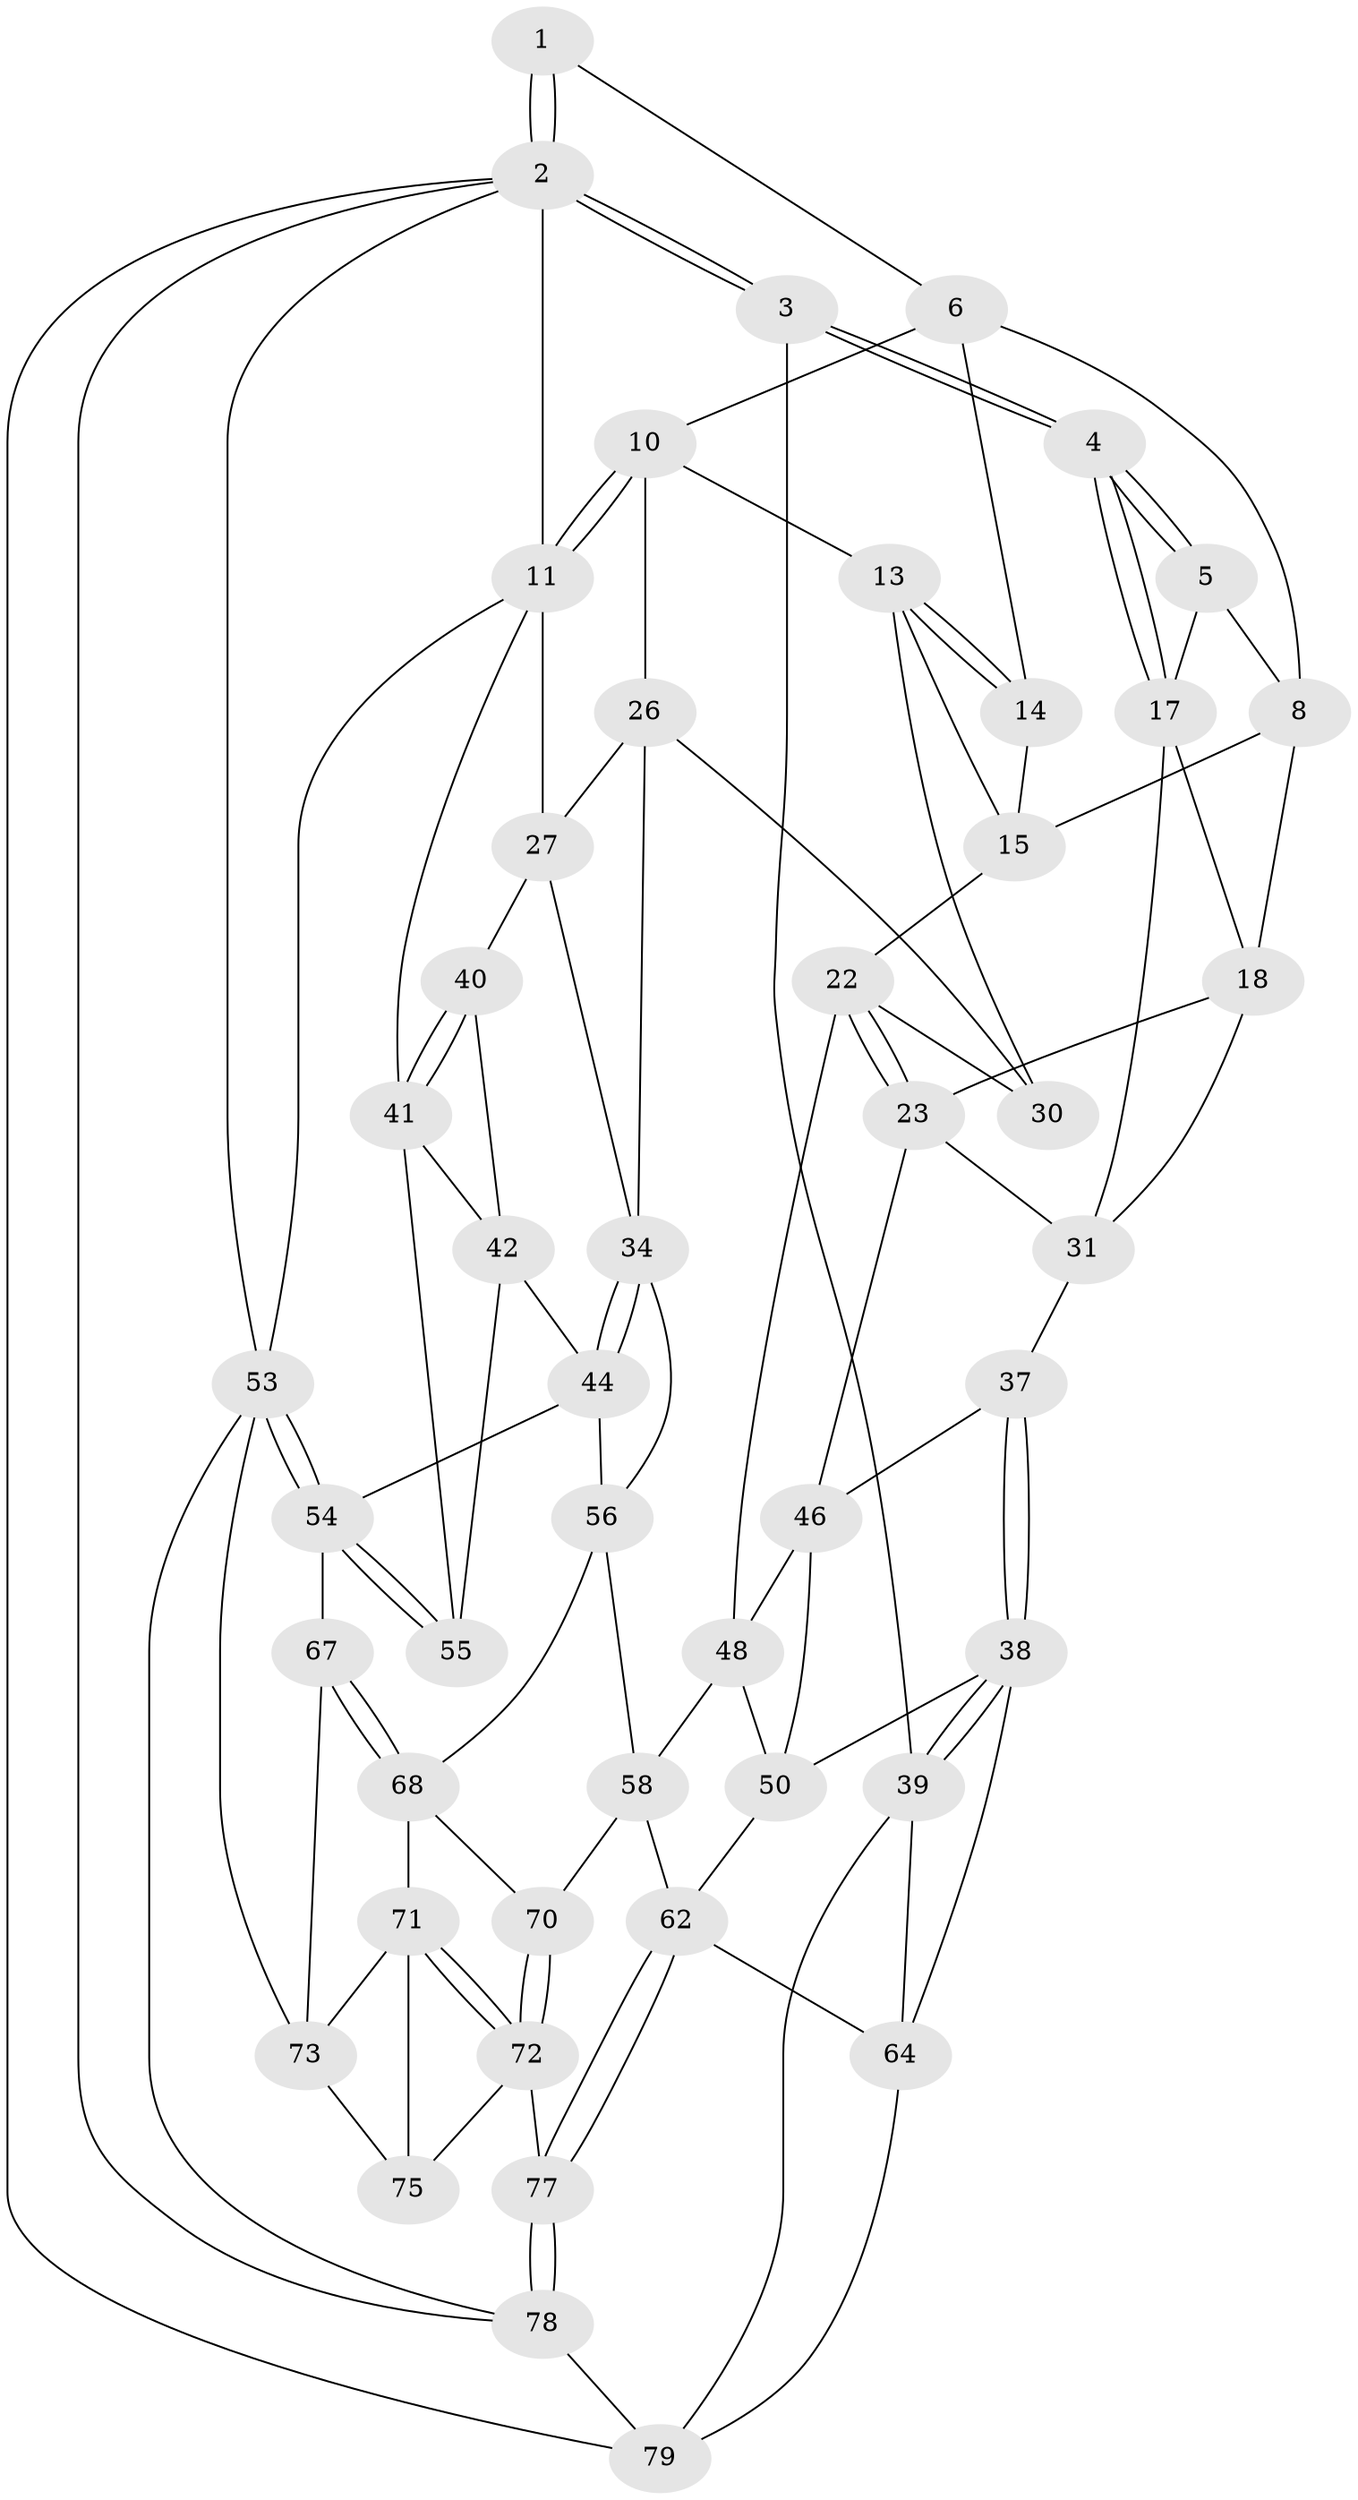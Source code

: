 // original degree distribution, {3: 0.023809523809523808, 6: 0.21428571428571427, 5: 0.5238095238095238, 4: 0.23809523809523808}
// Generated by graph-tools (version 1.1) at 2025/42/03/06/25 10:42:26]
// undirected, 48 vertices, 110 edges
graph export_dot {
graph [start="1"]
  node [color=gray90,style=filled];
  1 [pos="+0.1586823870586681+0"];
  2 [pos="+0+0",super="+83"];
  3 [pos="+0+0.19529310871870942"];
  4 [pos="+0+0.20779644802262018"];
  5 [pos="+0.13560578283104555+0",super="+9"];
  6 [pos="+0.3806677815421943+0",super="+7"];
  8 [pos="+0.14642689374611312+0.11325200205649974",super="+16"];
  10 [pos="+0.5953961617262936+0",super="+12"];
  11 [pos="+1+0",super="+28"];
  13 [pos="+0.5959599965137151+0.1944696731190233",super="+20"];
  14 [pos="+0.3635207901978713+0.08749526355731241"];
  15 [pos="+0.3356477747219867+0.13936272673441377",super="+21"];
  17 [pos="+0.010140365420704716+0.21658140136425327",super="+19"];
  18 [pos="+0.2835468035324671+0.18979055883980406",super="+25"];
  22 [pos="+0.3829701893273365+0.39971481077850185",super="+32"];
  23 [pos="+0.2600055176753753+0.3396710462980035",super="+24"];
  26 [pos="+0.6673655364396952+0.15656967002224484",super="+29"];
  27 [pos="+0.7628508486925336+0.2000572688341906",super="+33"];
  30 [pos="+0.5693425975473678+0.3917528851201581"];
  31 [pos="+0.014899175635913815+0.22097436549514543",super="+36"];
  34 [pos="+0.7518162312438745+0.3166689337401225",super="+35"];
  37 [pos="+0.09058358427047969+0.37931024852264256"];
  38 [pos="+0.06904197004334313+0.5384517245847802",super="+52"];
  39 [pos="+0+0.6423520403096229",super="+66"];
  40 [pos="+0.8603017472728404+0.3485147633058277"];
  41 [pos="+1+0.10679064457247178",super="+45"];
  42 [pos="+0.8724591240601749+0.370417319580581",super="+43"];
  44 [pos="+0.8349726410804554+0.47900623099457335",super="+59"];
  46 [pos="+0.21973577145672601+0.39212397140279737",super="+47"];
  48 [pos="+0.4023213107865876+0.4578584709629416",super="+49"];
  50 [pos="+0.2919507901950118+0.5519686091106798",super="+51"];
  53 [pos="+1+1",super="+81"];
  54 [pos="+1+0.8471759864571836",super="+60"];
  55 [pos="+1+0.4682934542392041"];
  56 [pos="+0.6859367065485926+0.5705603999851483",super="+57"];
  58 [pos="+0.4657534245533+0.5410864091303842",super="+61"];
  62 [pos="+0.32506082245970225+0.7288026227176437",super="+63"];
  64 [pos="+0.23299516529980532+0.7508991552353418",super="+65"];
  67 [pos="+0.7439815963991533+0.8295707858340367"];
  68 [pos="+0.6444573286322391+0.746443550449871",super="+69"];
  70 [pos="+0.47617689959039927+0.7603849592105006"];
  71 [pos="+0.618633273317149+0.8161397875225372",super="+74"];
  72 [pos="+0.4873085269418223+0.7967672822955774",super="+76"];
  73 [pos="+0.716804584936128+0.86450344342398",super="+80"];
  75 [pos="+0.5432508795045412+0.9330739979241941"];
  77 [pos="+0.32973015802919786+0.9469083572900716"];
  78 [pos="+0.2708766895670994+1",super="+84"];
  79 [pos="+0.14381202911739902+0.8834965582324681",super="+82"];
  1 -- 2;
  1 -- 2;
  1 -- 6;
  2 -- 3;
  2 -- 3;
  2 -- 11;
  2 -- 53;
  2 -- 79;
  2 -- 78;
  3 -- 4;
  3 -- 4;
  3 -- 39;
  4 -- 5;
  4 -- 5;
  4 -- 17;
  4 -- 17;
  5 -- 8;
  5 -- 17;
  6 -- 10;
  6 -- 8;
  6 -- 14;
  8 -- 18;
  8 -- 15;
  10 -- 11;
  10 -- 11;
  10 -- 26;
  10 -- 13;
  11 -- 53;
  11 -- 41;
  11 -- 27;
  13 -- 14;
  13 -- 14;
  13 -- 30;
  13 -- 15;
  14 -- 15;
  15 -- 22;
  17 -- 18;
  17 -- 31;
  18 -- 31;
  18 -- 23;
  22 -- 23;
  22 -- 23;
  22 -- 48;
  22 -- 30;
  23 -- 46;
  23 -- 31;
  26 -- 27;
  26 -- 30;
  26 -- 34;
  27 -- 40;
  27 -- 34;
  31 -- 37;
  34 -- 44;
  34 -- 44;
  34 -- 56;
  37 -- 38;
  37 -- 38;
  37 -- 46;
  38 -- 39;
  38 -- 39;
  38 -- 64;
  38 -- 50;
  39 -- 64;
  39 -- 79;
  40 -- 41;
  40 -- 41;
  40 -- 42;
  41 -- 42;
  41 -- 55;
  42 -- 44;
  42 -- 55;
  44 -- 56;
  44 -- 54;
  46 -- 48;
  46 -- 50;
  48 -- 58;
  48 -- 50;
  50 -- 62;
  53 -- 54;
  53 -- 54;
  53 -- 73;
  53 -- 78;
  54 -- 55;
  54 -- 55;
  54 -- 67;
  56 -- 58;
  56 -- 68;
  58 -- 62;
  58 -- 70;
  62 -- 77;
  62 -- 77;
  62 -- 64;
  64 -- 79;
  67 -- 68;
  67 -- 68;
  67 -- 73;
  68 -- 71;
  68 -- 70;
  70 -- 72;
  70 -- 72;
  71 -- 72;
  71 -- 72;
  71 -- 73;
  71 -- 75;
  72 -- 75;
  72 -- 77;
  73 -- 75;
  77 -- 78;
  77 -- 78;
  78 -- 79;
}
